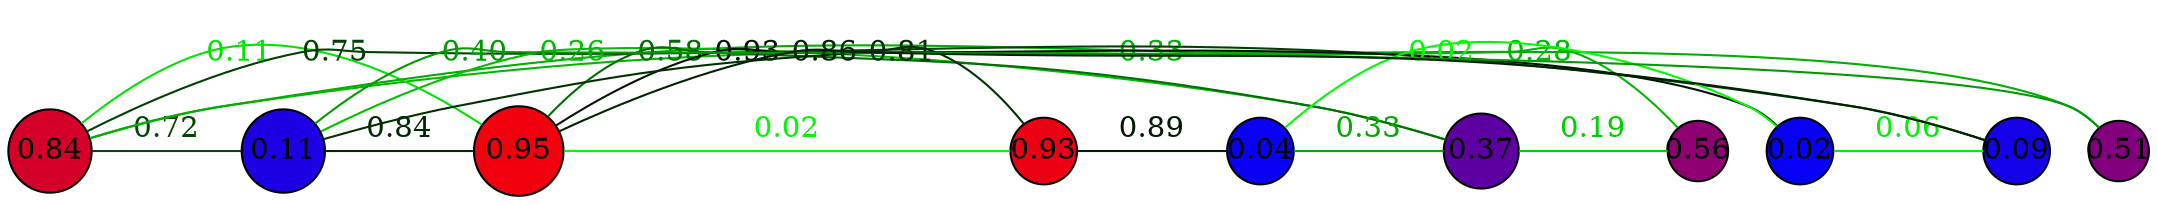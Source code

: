 graph G {
    splines=true;
    overlap=false;
    sep="1.0";
    edge [minlen=2, constraint=false];
    0 [label="0.84", style=filled, fillcolor="#d5002a", width=0.55, height=0.55, fixedsize=true, shape=circle];
    1 [label="0.37", style=filled, fillcolor="#5e00a1", width=0.50, height=0.50, fixedsize=true, shape=circle];
    2 [label="0.02", style=filled, fillcolor="#0600f9", width=0.45, height=0.45, fixedsize=true, shape=circle];
    3 [label="0.11", style=filled, fillcolor="#1c00e3", width=0.55, height=0.55, fixedsize=true, shape=circle];
    4 [label="0.56", style=filled, fillcolor="#8e0071", width=0.40, height=0.40, fixedsize=true, shape=circle];
    5 [label="0.95", style=filled, fillcolor="#f2000d", width=0.60, height=0.60, fixedsize=true, shape=circle];
    6 [label="0.93", style=filled, fillcolor="#ec0013", width=0.45, height=0.45, fixedsize=true, shape=circle];
    7 [label="0.51", style=filled, fillcolor="#82007d", width=0.40, height=0.40, fixedsize=true, shape=circle];
    8 [label="0.09", style=filled, fillcolor="#1500ea", width=0.45, height=0.45, fixedsize=true, shape=circle];
    9 [label="0.04", style=filled, fillcolor="#0a00f5", width=0.45, height=0.45, fixedsize=true, shape=circle];
    0 -- 3 [weight=0.72, color="#004600", fontcolor="#004600", label="0.72"];
    0 -- 4 [weight=0.28, color="#00b700", fontcolor="#00b700", label="0.28"];
    0 -- 5 [weight=0.11, color="#00e200", fontcolor="#00e200", label="0.11"];
    0 -- 7 [weight=0.33, color="#00ac00", fontcolor="#00ac00", label="0.33"];
    0 -- 8 [weight=0.75, color="#003f00", fontcolor="#003f00", label="0.75"];
    1 -- 3 [weight=0.26, color="#00bd00", fontcolor="#00bd00", label="0.26"];
    1 -- 4 [weight=0.19, color="#00cf00", fontcolor="#00cf00", label="0.19"];
    1 -- 5 [weight=0.58, color="#006b00", fontcolor="#006b00", label="0.58"];
    1 -- 9 [weight=0.33, color="#00aa00", fontcolor="#00aa00", label="0.33"];
    2 -- 5 [weight=0.93, color="#001300", fontcolor="#001300", label="0.93"];
    2 -- 8 [weight=0.06, color="#00ef00", fontcolor="#00ef00", label="0.06"];
    2 -- 9 [weight=0.02, color="#00fa00", fontcolor="#00fa00", label="0.02"];
    3 -- 5 [weight=0.84, color="#002900", fontcolor="#002900", label="0.84"];
    3 -- 6 [weight=0.81, color="#002f00", fontcolor="#002f00", label="0.81"];
    3 -- 7 [weight=0.40, color="#009900", fontcolor="#009900", label="0.40"];
    5 -- 6 [weight=0.02, color="#00f900", fontcolor="#00f900", label="0.02"];
    5 -- 8 [weight=0.86, color="#002200", fontcolor="#002200", label="0.86"];
    6 -- 9 [weight=0.89, color="#001c00", fontcolor="#001c00", label="0.89"];
}
